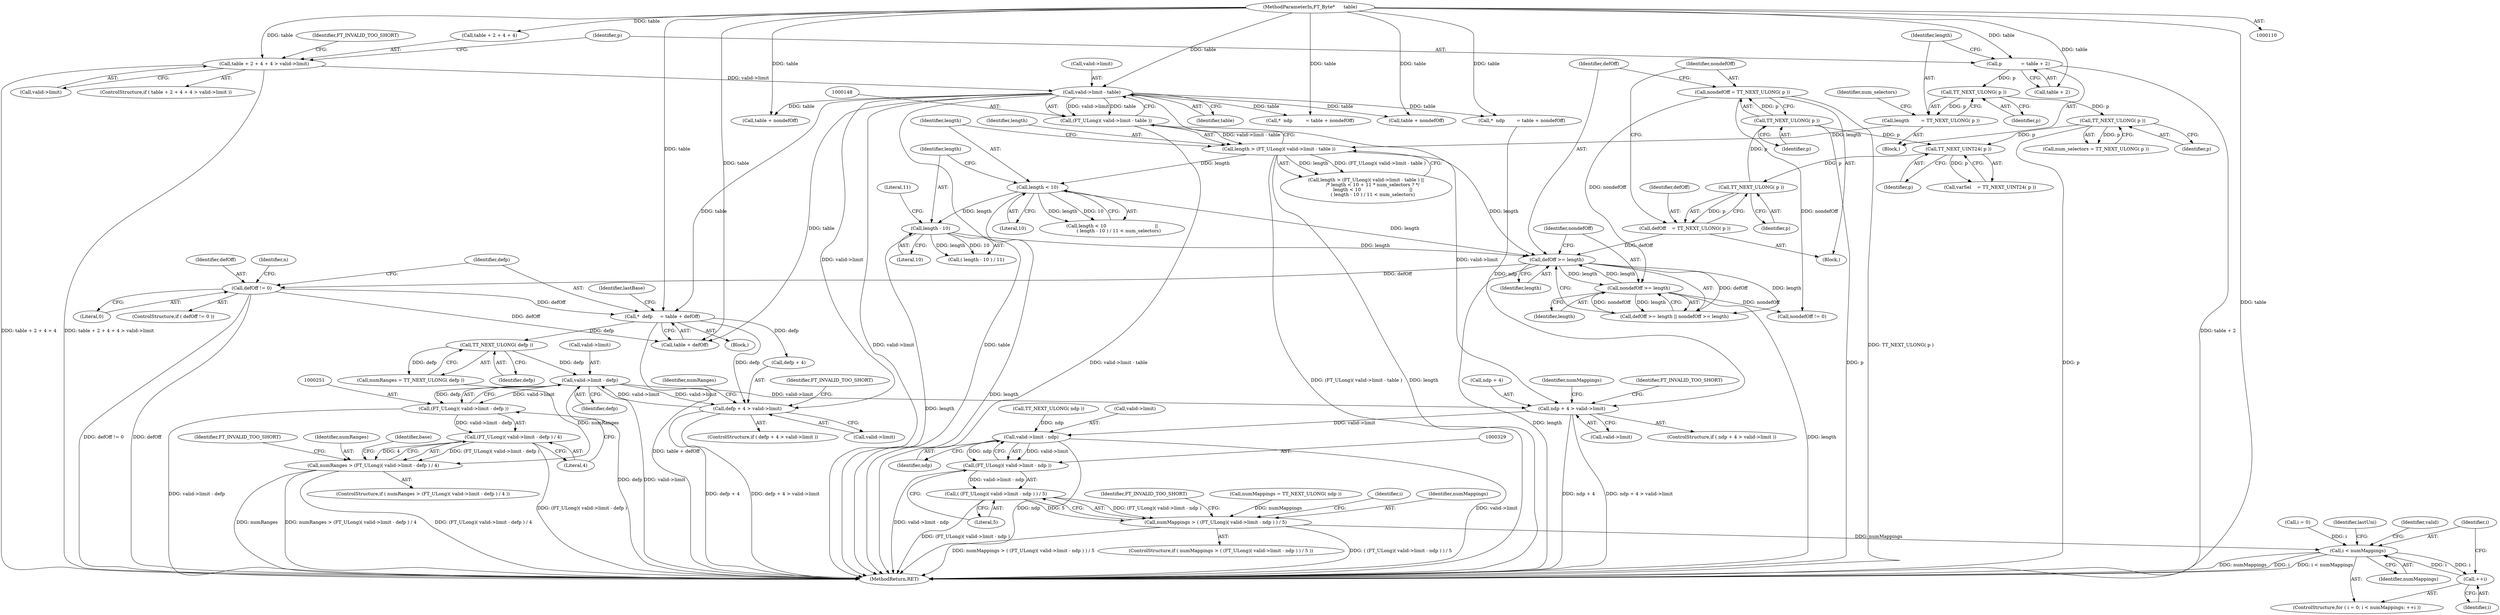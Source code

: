 digraph "0_savannah_57cbb8c148999ba8f14ed53435fc071ac9953afd@pointer" {
"1000252" [label="(Call,valid->limit - defp)"];
"1000234" [label="(Call,defp + 4 > valid->limit)"];
"1000222" [label="(Call,*  defp     = table + defOff)"];
"1000149" [label="(Call,valid->limit - table)"];
"1000118" [label="(Call,table + 2 + 4 + 4 > valid->limit)"];
"1000111" [label="(MethodParameterIn,FT_Byte*      table)"];
"1000217" [label="(Call,defOff != 0)"];
"1000199" [label="(Call,defOff >= length)"];
"1000188" [label="(Call,defOff    = TT_NEXT_ULONG( p ))"];
"1000190" [label="(Call,TT_NEXT_ULONG( p ))"];
"1000185" [label="(Call,TT_NEXT_UINT24( p ))"];
"1000141" [label="(Call,TT_NEXT_ULONG( p ))"];
"1000137" [label="(Call,TT_NEXT_ULONG( p ))"];
"1000130" [label="(Call,p             = table + 2)"];
"1000195" [label="(Call,TT_NEXT_ULONG( p ))"];
"1000155" [label="(Call,length < 10)"];
"1000145" [label="(Call,length > (FT_ULong)( valid->limit - table ))"];
"1000135" [label="(Call,length        = TT_NEXT_ULONG( p ))"];
"1000147" [label="(Call,(FT_ULong)( valid->limit - table ))"];
"1000160" [label="(Call,length - 10)"];
"1000202" [label="(Call,nondefOff >= length)"];
"1000193" [label="(Call,nondefOff = TT_NEXT_ULONG( p ))"];
"1000252" [label="(Call,valid->limit - defp)"];
"1000244" [label="(Call,TT_NEXT_ULONG( defp ))"];
"1000250" [label="(Call,(FT_ULong)( valid->limit - defp ))"];
"1000249" [label="(Call,(FT_ULong)( valid->limit - defp ) / 4)"];
"1000247" [label="(Call,numRanges > (FT_ULong)( valid->limit - defp ) / 4)"];
"1000312" [label="(Call,ndp + 4 > valid->limit)"];
"1000330" [label="(Call,valid->limit - ndp)"];
"1000328" [label="(Call,(FT_ULong)( valid->limit - ndp ))"];
"1000327" [label="(Call,( (FT_ULong)( valid->limit - ndp ) ) / 5)"];
"1000325" [label="(Call,numMappings > ( (FT_ULong)( valid->limit - ndp ) ) / 5)"];
"1000341" [label="(Call,i < numMappings)"];
"1000344" [label="(Call,++i)"];
"1000147" [label="(Call,(FT_ULong)( valid->limit - table ))"];
"1000312" [label="(Call,ndp + 4 > valid->limit)"];
"1000203" [label="(Identifier,nondefOff)"];
"1000339" [label="(Identifier,i)"];
"1000246" [label="(ControlStructure,if ( numRanges > (FT_ULong)( valid->limit - defp ) / 4 ))"];
"1000248" [label="(Identifier,numRanges)"];
"1000142" [label="(Identifier,p)"];
"1000257" [label="(Literal,4)"];
"1000313" [label="(Call,ndp + 4)"];
"1000334" [label="(Identifier,ndp)"];
"1000331" [label="(Call,valid->limit)"];
"1000145" [label="(Call,length > (FT_ULong)( valid->limit - table ))"];
"1000252" [label="(Call,valid->limit - defp)"];
"1000157" [label="(Literal,10)"];
"1000262" [label="(Identifier,base)"];
"1000126" [label="(Call,valid->limit)"];
"1000204" [label="(Identifier,length)"];
"1000194" [label="(Identifier,nondefOff)"];
"1000131" [label="(Identifier,p)"];
"1000243" [label="(Identifier,numRanges)"];
"1000363" [label="(MethodReturn,RET)"];
"1000129" [label="(Identifier,FT_INVALID_TOO_SHORT)"];
"1000245" [label="(Identifier,defp)"];
"1000139" [label="(Call,num_selectors = TT_NEXT_ULONG( p ))"];
"1000163" [label="(Literal,11)"];
"1000224" [label="(Call,table + defOff)"];
"1000195" [label="(Call,TT_NEXT_ULONG( p ))"];
"1000140" [label="(Identifier,num_selectors)"];
"1000156" [label="(Identifier,length)"];
"1000141" [label="(Call,TT_NEXT_ULONG( p ))"];
"1000326" [label="(Identifier,numMappings)"];
"1000196" [label="(Identifier,p)"];
"1000136" [label="(Identifier,length)"];
"1000183" [label="(Call,varSel    = TT_NEXT_UINT24( p ))"];
"1000284" [label="(Call,*  ndp         = table + nondefOff)"];
"1000155" [label="(Call,length < 10)"];
"1000335" [label="(Literal,5)"];
"1000344" [label="(Call,++i)"];
"1000342" [label="(Identifier,i)"];
"1000223" [label="(Identifier,defp)"];
"1000300" [label="(Call,*  ndp        = table + nondefOff)"];
"1000111" [label="(MethodParameterIn,FT_Byte*      table)"];
"1000180" [label="(Identifier,n)"];
"1000149" [label="(Call,valid->limit - table)"];
"1000138" [label="(Identifier,p)"];
"1000235" [label="(Call,defp + 4)"];
"1000244" [label="(Call,TT_NEXT_ULONG( defp ))"];
"1000153" [label="(Identifier,table)"];
"1000279" [label="(Call,nondefOff != 0)"];
"1000150" [label="(Call,valid->limit)"];
"1000135" [label="(Call,length        = TT_NEXT_ULONG( p ))"];
"1000144" [label="(Call,length > (FT_ULong)( valid->limit - table ) ||\n         /* length < 10 + 11 * num_selectors ? */\n         length < 10                                 ||\n         ( length - 10 ) / 11 < num_selectors)"];
"1000199" [label="(Call,defOff >= length)"];
"1000336" [label="(Identifier,FT_INVALID_TOO_SHORT)"];
"1000119" [label="(Call,table + 2 + 4 + 4)"];
"1000220" [label="(Block,)"];
"1000113" [label="(Block,)"];
"1000217" [label="(Call,defOff != 0)"];
"1000249" [label="(Call,(FT_ULong)( valid->limit - defp ) / 4)"];
"1000320" [label="(Call,numMappings = TT_NEXT_ULONG( ndp ))"];
"1000181" [label="(Block,)"];
"1000302" [label="(Call,table + nondefOff)"];
"1000154" [label="(Call,length < 10                                 ||\n         ( length - 10 ) / 11 < num_selectors)"];
"1000286" [label="(Call,table + nondefOff)"];
"1000341" [label="(Call,i < numMappings)"];
"1000218" [label="(Identifier,defOff)"];
"1000191" [label="(Identifier,p)"];
"1000328" [label="(Call,(FT_ULong)( valid->limit - ndp ))"];
"1000219" [label="(Literal,0)"];
"1000202" [label="(Call,nondefOff >= length)"];
"1000316" [label="(Call,valid->limit)"];
"1000137" [label="(Call,TT_NEXT_ULONG( p ))"];
"1000250" [label="(Call,(FT_ULong)( valid->limit - defp ))"];
"1000347" [label="(Identifier,lastUni)"];
"1000222" [label="(Call,*  defp     = table + defOff)"];
"1000198" [label="(Call,defOff >= length || nondefOff >= length)"];
"1000160" [label="(Call,length - 10)"];
"1000256" [label="(Identifier,defp)"];
"1000231" [label="(Identifier,lastBase)"];
"1000146" [label="(Identifier,length)"];
"1000234" [label="(Call,defp + 4 > valid->limit)"];
"1000117" [label="(ControlStructure,if ( table + 2 + 4 + 4 > valid->limit ))"];
"1000345" [label="(Identifier,i)"];
"1000321" [label="(Identifier,numMappings)"];
"1000330" [label="(Call,valid->limit - ndp)"];
"1000238" [label="(Call,valid->limit)"];
"1000118" [label="(Call,table + 2 + 4 + 4 > valid->limit)"];
"1000343" [label="(Identifier,numMappings)"];
"1000193" [label="(Call,nondefOff = TT_NEXT_ULONG( p ))"];
"1000186" [label="(Identifier,p)"];
"1000327" [label="(Call,( (FT_ULong)( valid->limit - ndp ) ) / 5)"];
"1000190" [label="(Call,TT_NEXT_ULONG( p ))"];
"1000258" [label="(Identifier,FT_INVALID_TOO_SHORT)"];
"1000216" [label="(ControlStructure,if ( defOff != 0 ))"];
"1000233" [label="(ControlStructure,if ( defp + 4 > valid->limit ))"];
"1000130" [label="(Call,p             = table + 2)"];
"1000355" [label="(Identifier,valid)"];
"1000319" [label="(Identifier,FT_INVALID_TOO_SHORT)"];
"1000161" [label="(Identifier,length)"];
"1000324" [label="(ControlStructure,if ( numMappings > ( (FT_ULong)( valid->limit - ndp ) ) / 5 ))"];
"1000159" [label="(Call,( length - 10 ) / 11)"];
"1000162" [label="(Literal,10)"];
"1000325" [label="(Call,numMappings > ( (FT_ULong)( valid->limit - ndp ) ) / 5)"];
"1000185" [label="(Call,TT_NEXT_UINT24( p ))"];
"1000132" [label="(Call,table + 2)"];
"1000322" [label="(Call,TT_NEXT_ULONG( ndp ))"];
"1000189" [label="(Identifier,defOff)"];
"1000242" [label="(Call,numRanges = TT_NEXT_ULONG( defp ))"];
"1000201" [label="(Identifier,length)"];
"1000338" [label="(Call,i = 0)"];
"1000200" [label="(Identifier,defOff)"];
"1000241" [label="(Identifier,FT_INVALID_TOO_SHORT)"];
"1000337" [label="(ControlStructure,for ( i = 0; i < numMappings; ++i ))"];
"1000253" [label="(Call,valid->limit)"];
"1000188" [label="(Call,defOff    = TT_NEXT_ULONG( p ))"];
"1000247" [label="(Call,numRanges > (FT_ULong)( valid->limit - defp ) / 4)"];
"1000311" [label="(ControlStructure,if ( ndp + 4 > valid->limit ))"];
"1000252" -> "1000250"  [label="AST: "];
"1000252" -> "1000256"  [label="CFG: "];
"1000253" -> "1000252"  [label="AST: "];
"1000256" -> "1000252"  [label="AST: "];
"1000250" -> "1000252"  [label="CFG: "];
"1000252" -> "1000363"  [label="DDG: valid->limit"];
"1000252" -> "1000363"  [label="DDG: defp"];
"1000252" -> "1000234"  [label="DDG: valid->limit"];
"1000252" -> "1000250"  [label="DDG: valid->limit"];
"1000252" -> "1000250"  [label="DDG: defp"];
"1000234" -> "1000252"  [label="DDG: valid->limit"];
"1000244" -> "1000252"  [label="DDG: defp"];
"1000252" -> "1000312"  [label="DDG: valid->limit"];
"1000234" -> "1000233"  [label="AST: "];
"1000234" -> "1000238"  [label="CFG: "];
"1000235" -> "1000234"  [label="AST: "];
"1000238" -> "1000234"  [label="AST: "];
"1000241" -> "1000234"  [label="CFG: "];
"1000243" -> "1000234"  [label="CFG: "];
"1000234" -> "1000363"  [label="DDG: defp + 4"];
"1000234" -> "1000363"  [label="DDG: defp + 4 > valid->limit"];
"1000222" -> "1000234"  [label="DDG: defp"];
"1000149" -> "1000234"  [label="DDG: valid->limit"];
"1000222" -> "1000220"  [label="AST: "];
"1000222" -> "1000224"  [label="CFG: "];
"1000223" -> "1000222"  [label="AST: "];
"1000224" -> "1000222"  [label="AST: "];
"1000231" -> "1000222"  [label="CFG: "];
"1000222" -> "1000363"  [label="DDG: table + defOff"];
"1000149" -> "1000222"  [label="DDG: table"];
"1000111" -> "1000222"  [label="DDG: table"];
"1000217" -> "1000222"  [label="DDG: defOff"];
"1000222" -> "1000235"  [label="DDG: defp"];
"1000222" -> "1000244"  [label="DDG: defp"];
"1000149" -> "1000147"  [label="AST: "];
"1000149" -> "1000153"  [label="CFG: "];
"1000150" -> "1000149"  [label="AST: "];
"1000153" -> "1000149"  [label="AST: "];
"1000147" -> "1000149"  [label="CFG: "];
"1000149" -> "1000363"  [label="DDG: table"];
"1000149" -> "1000363"  [label="DDG: valid->limit"];
"1000149" -> "1000147"  [label="DDG: valid->limit"];
"1000149" -> "1000147"  [label="DDG: table"];
"1000118" -> "1000149"  [label="DDG: valid->limit"];
"1000111" -> "1000149"  [label="DDG: table"];
"1000149" -> "1000224"  [label="DDG: table"];
"1000149" -> "1000284"  [label="DDG: table"];
"1000149" -> "1000286"  [label="DDG: table"];
"1000149" -> "1000300"  [label="DDG: table"];
"1000149" -> "1000302"  [label="DDG: table"];
"1000149" -> "1000312"  [label="DDG: valid->limit"];
"1000118" -> "1000117"  [label="AST: "];
"1000118" -> "1000126"  [label="CFG: "];
"1000119" -> "1000118"  [label="AST: "];
"1000126" -> "1000118"  [label="AST: "];
"1000129" -> "1000118"  [label="CFG: "];
"1000131" -> "1000118"  [label="CFG: "];
"1000118" -> "1000363"  [label="DDG: table + 2 + 4 + 4 > valid->limit"];
"1000118" -> "1000363"  [label="DDG: table + 2 + 4 + 4"];
"1000111" -> "1000118"  [label="DDG: table"];
"1000111" -> "1000110"  [label="AST: "];
"1000111" -> "1000363"  [label="DDG: table"];
"1000111" -> "1000119"  [label="DDG: table"];
"1000111" -> "1000130"  [label="DDG: table"];
"1000111" -> "1000132"  [label="DDG: table"];
"1000111" -> "1000224"  [label="DDG: table"];
"1000111" -> "1000284"  [label="DDG: table"];
"1000111" -> "1000286"  [label="DDG: table"];
"1000111" -> "1000300"  [label="DDG: table"];
"1000111" -> "1000302"  [label="DDG: table"];
"1000217" -> "1000216"  [label="AST: "];
"1000217" -> "1000219"  [label="CFG: "];
"1000218" -> "1000217"  [label="AST: "];
"1000219" -> "1000217"  [label="AST: "];
"1000223" -> "1000217"  [label="CFG: "];
"1000180" -> "1000217"  [label="CFG: "];
"1000217" -> "1000363"  [label="DDG: defOff != 0"];
"1000217" -> "1000363"  [label="DDG: defOff"];
"1000199" -> "1000217"  [label="DDG: defOff"];
"1000217" -> "1000224"  [label="DDG: defOff"];
"1000199" -> "1000198"  [label="AST: "];
"1000199" -> "1000201"  [label="CFG: "];
"1000200" -> "1000199"  [label="AST: "];
"1000201" -> "1000199"  [label="AST: "];
"1000203" -> "1000199"  [label="CFG: "];
"1000198" -> "1000199"  [label="CFG: "];
"1000199" -> "1000363"  [label="DDG: length"];
"1000199" -> "1000198"  [label="DDG: defOff"];
"1000199" -> "1000198"  [label="DDG: length"];
"1000188" -> "1000199"  [label="DDG: defOff"];
"1000155" -> "1000199"  [label="DDG: length"];
"1000145" -> "1000199"  [label="DDG: length"];
"1000160" -> "1000199"  [label="DDG: length"];
"1000202" -> "1000199"  [label="DDG: length"];
"1000199" -> "1000202"  [label="DDG: length"];
"1000188" -> "1000181"  [label="AST: "];
"1000188" -> "1000190"  [label="CFG: "];
"1000189" -> "1000188"  [label="AST: "];
"1000190" -> "1000188"  [label="AST: "];
"1000194" -> "1000188"  [label="CFG: "];
"1000190" -> "1000188"  [label="DDG: p"];
"1000190" -> "1000191"  [label="CFG: "];
"1000191" -> "1000190"  [label="AST: "];
"1000185" -> "1000190"  [label="DDG: p"];
"1000190" -> "1000195"  [label="DDG: p"];
"1000185" -> "1000183"  [label="AST: "];
"1000185" -> "1000186"  [label="CFG: "];
"1000186" -> "1000185"  [label="AST: "];
"1000183" -> "1000185"  [label="CFG: "];
"1000185" -> "1000183"  [label="DDG: p"];
"1000141" -> "1000185"  [label="DDG: p"];
"1000195" -> "1000185"  [label="DDG: p"];
"1000141" -> "1000139"  [label="AST: "];
"1000141" -> "1000142"  [label="CFG: "];
"1000142" -> "1000141"  [label="AST: "];
"1000139" -> "1000141"  [label="CFG: "];
"1000141" -> "1000363"  [label="DDG: p"];
"1000141" -> "1000139"  [label="DDG: p"];
"1000137" -> "1000141"  [label="DDG: p"];
"1000137" -> "1000135"  [label="AST: "];
"1000137" -> "1000138"  [label="CFG: "];
"1000138" -> "1000137"  [label="AST: "];
"1000135" -> "1000137"  [label="CFG: "];
"1000137" -> "1000135"  [label="DDG: p"];
"1000130" -> "1000137"  [label="DDG: p"];
"1000130" -> "1000113"  [label="AST: "];
"1000130" -> "1000132"  [label="CFG: "];
"1000131" -> "1000130"  [label="AST: "];
"1000132" -> "1000130"  [label="AST: "];
"1000136" -> "1000130"  [label="CFG: "];
"1000130" -> "1000363"  [label="DDG: table + 2"];
"1000195" -> "1000193"  [label="AST: "];
"1000195" -> "1000196"  [label="CFG: "];
"1000196" -> "1000195"  [label="AST: "];
"1000193" -> "1000195"  [label="CFG: "];
"1000195" -> "1000363"  [label="DDG: p"];
"1000195" -> "1000193"  [label="DDG: p"];
"1000155" -> "1000154"  [label="AST: "];
"1000155" -> "1000157"  [label="CFG: "];
"1000156" -> "1000155"  [label="AST: "];
"1000157" -> "1000155"  [label="AST: "];
"1000161" -> "1000155"  [label="CFG: "];
"1000154" -> "1000155"  [label="CFG: "];
"1000155" -> "1000363"  [label="DDG: length"];
"1000155" -> "1000154"  [label="DDG: length"];
"1000155" -> "1000154"  [label="DDG: 10"];
"1000145" -> "1000155"  [label="DDG: length"];
"1000155" -> "1000160"  [label="DDG: length"];
"1000145" -> "1000144"  [label="AST: "];
"1000145" -> "1000147"  [label="CFG: "];
"1000146" -> "1000145"  [label="AST: "];
"1000147" -> "1000145"  [label="AST: "];
"1000156" -> "1000145"  [label="CFG: "];
"1000144" -> "1000145"  [label="CFG: "];
"1000145" -> "1000363"  [label="DDG: length"];
"1000145" -> "1000363"  [label="DDG: (FT_ULong)( valid->limit - table )"];
"1000145" -> "1000144"  [label="DDG: length"];
"1000145" -> "1000144"  [label="DDG: (FT_ULong)( valid->limit - table )"];
"1000135" -> "1000145"  [label="DDG: length"];
"1000147" -> "1000145"  [label="DDG: valid->limit - table"];
"1000135" -> "1000113"  [label="AST: "];
"1000136" -> "1000135"  [label="AST: "];
"1000140" -> "1000135"  [label="CFG: "];
"1000148" -> "1000147"  [label="AST: "];
"1000147" -> "1000363"  [label="DDG: valid->limit - table"];
"1000160" -> "1000159"  [label="AST: "];
"1000160" -> "1000162"  [label="CFG: "];
"1000161" -> "1000160"  [label="AST: "];
"1000162" -> "1000160"  [label="AST: "];
"1000163" -> "1000160"  [label="CFG: "];
"1000160" -> "1000363"  [label="DDG: length"];
"1000160" -> "1000159"  [label="DDG: length"];
"1000160" -> "1000159"  [label="DDG: 10"];
"1000202" -> "1000198"  [label="AST: "];
"1000202" -> "1000204"  [label="CFG: "];
"1000203" -> "1000202"  [label="AST: "];
"1000204" -> "1000202"  [label="AST: "];
"1000198" -> "1000202"  [label="CFG: "];
"1000202" -> "1000363"  [label="DDG: length"];
"1000202" -> "1000198"  [label="DDG: nondefOff"];
"1000202" -> "1000198"  [label="DDG: length"];
"1000193" -> "1000202"  [label="DDG: nondefOff"];
"1000202" -> "1000279"  [label="DDG: nondefOff"];
"1000193" -> "1000181"  [label="AST: "];
"1000194" -> "1000193"  [label="AST: "];
"1000200" -> "1000193"  [label="CFG: "];
"1000193" -> "1000363"  [label="DDG: TT_NEXT_ULONG( p )"];
"1000193" -> "1000279"  [label="DDG: nondefOff"];
"1000244" -> "1000242"  [label="AST: "];
"1000244" -> "1000245"  [label="CFG: "];
"1000245" -> "1000244"  [label="AST: "];
"1000242" -> "1000244"  [label="CFG: "];
"1000244" -> "1000242"  [label="DDG: defp"];
"1000250" -> "1000249"  [label="AST: "];
"1000251" -> "1000250"  [label="AST: "];
"1000257" -> "1000250"  [label="CFG: "];
"1000250" -> "1000363"  [label="DDG: valid->limit - defp"];
"1000250" -> "1000249"  [label="DDG: valid->limit - defp"];
"1000249" -> "1000247"  [label="AST: "];
"1000249" -> "1000257"  [label="CFG: "];
"1000257" -> "1000249"  [label="AST: "];
"1000247" -> "1000249"  [label="CFG: "];
"1000249" -> "1000363"  [label="DDG: (FT_ULong)( valid->limit - defp )"];
"1000249" -> "1000247"  [label="DDG: (FT_ULong)( valid->limit - defp )"];
"1000249" -> "1000247"  [label="DDG: 4"];
"1000247" -> "1000246"  [label="AST: "];
"1000248" -> "1000247"  [label="AST: "];
"1000258" -> "1000247"  [label="CFG: "];
"1000262" -> "1000247"  [label="CFG: "];
"1000247" -> "1000363"  [label="DDG: numRanges"];
"1000247" -> "1000363"  [label="DDG: numRanges > (FT_ULong)( valid->limit - defp ) / 4"];
"1000247" -> "1000363"  [label="DDG: (FT_ULong)( valid->limit - defp ) / 4"];
"1000242" -> "1000247"  [label="DDG: numRanges"];
"1000312" -> "1000311"  [label="AST: "];
"1000312" -> "1000316"  [label="CFG: "];
"1000313" -> "1000312"  [label="AST: "];
"1000316" -> "1000312"  [label="AST: "];
"1000319" -> "1000312"  [label="CFG: "];
"1000321" -> "1000312"  [label="CFG: "];
"1000312" -> "1000363"  [label="DDG: ndp + 4 > valid->limit"];
"1000312" -> "1000363"  [label="DDG: ndp + 4"];
"1000300" -> "1000312"  [label="DDG: ndp"];
"1000312" -> "1000330"  [label="DDG: valid->limit"];
"1000330" -> "1000328"  [label="AST: "];
"1000330" -> "1000334"  [label="CFG: "];
"1000331" -> "1000330"  [label="AST: "];
"1000334" -> "1000330"  [label="AST: "];
"1000328" -> "1000330"  [label="CFG: "];
"1000330" -> "1000363"  [label="DDG: ndp"];
"1000330" -> "1000363"  [label="DDG: valid->limit"];
"1000330" -> "1000328"  [label="DDG: valid->limit"];
"1000330" -> "1000328"  [label="DDG: ndp"];
"1000322" -> "1000330"  [label="DDG: ndp"];
"1000328" -> "1000327"  [label="AST: "];
"1000329" -> "1000328"  [label="AST: "];
"1000335" -> "1000328"  [label="CFG: "];
"1000328" -> "1000363"  [label="DDG: valid->limit - ndp"];
"1000328" -> "1000327"  [label="DDG: valid->limit - ndp"];
"1000327" -> "1000325"  [label="AST: "];
"1000327" -> "1000335"  [label="CFG: "];
"1000335" -> "1000327"  [label="AST: "];
"1000325" -> "1000327"  [label="CFG: "];
"1000327" -> "1000363"  [label="DDG: (FT_ULong)( valid->limit - ndp )"];
"1000327" -> "1000325"  [label="DDG: (FT_ULong)( valid->limit - ndp )"];
"1000327" -> "1000325"  [label="DDG: 5"];
"1000325" -> "1000324"  [label="AST: "];
"1000326" -> "1000325"  [label="AST: "];
"1000336" -> "1000325"  [label="CFG: "];
"1000339" -> "1000325"  [label="CFG: "];
"1000325" -> "1000363"  [label="DDG: numMappings > ( (FT_ULong)( valid->limit - ndp ) ) / 5"];
"1000325" -> "1000363"  [label="DDG: ( (FT_ULong)( valid->limit - ndp ) ) / 5"];
"1000320" -> "1000325"  [label="DDG: numMappings"];
"1000325" -> "1000341"  [label="DDG: numMappings"];
"1000341" -> "1000337"  [label="AST: "];
"1000341" -> "1000343"  [label="CFG: "];
"1000342" -> "1000341"  [label="AST: "];
"1000343" -> "1000341"  [label="AST: "];
"1000347" -> "1000341"  [label="CFG: "];
"1000355" -> "1000341"  [label="CFG: "];
"1000341" -> "1000363"  [label="DDG: numMappings"];
"1000341" -> "1000363"  [label="DDG: i"];
"1000341" -> "1000363"  [label="DDG: i < numMappings"];
"1000338" -> "1000341"  [label="DDG: i"];
"1000344" -> "1000341"  [label="DDG: i"];
"1000341" -> "1000344"  [label="DDG: i"];
"1000344" -> "1000337"  [label="AST: "];
"1000344" -> "1000345"  [label="CFG: "];
"1000345" -> "1000344"  [label="AST: "];
"1000342" -> "1000344"  [label="CFG: "];
}

